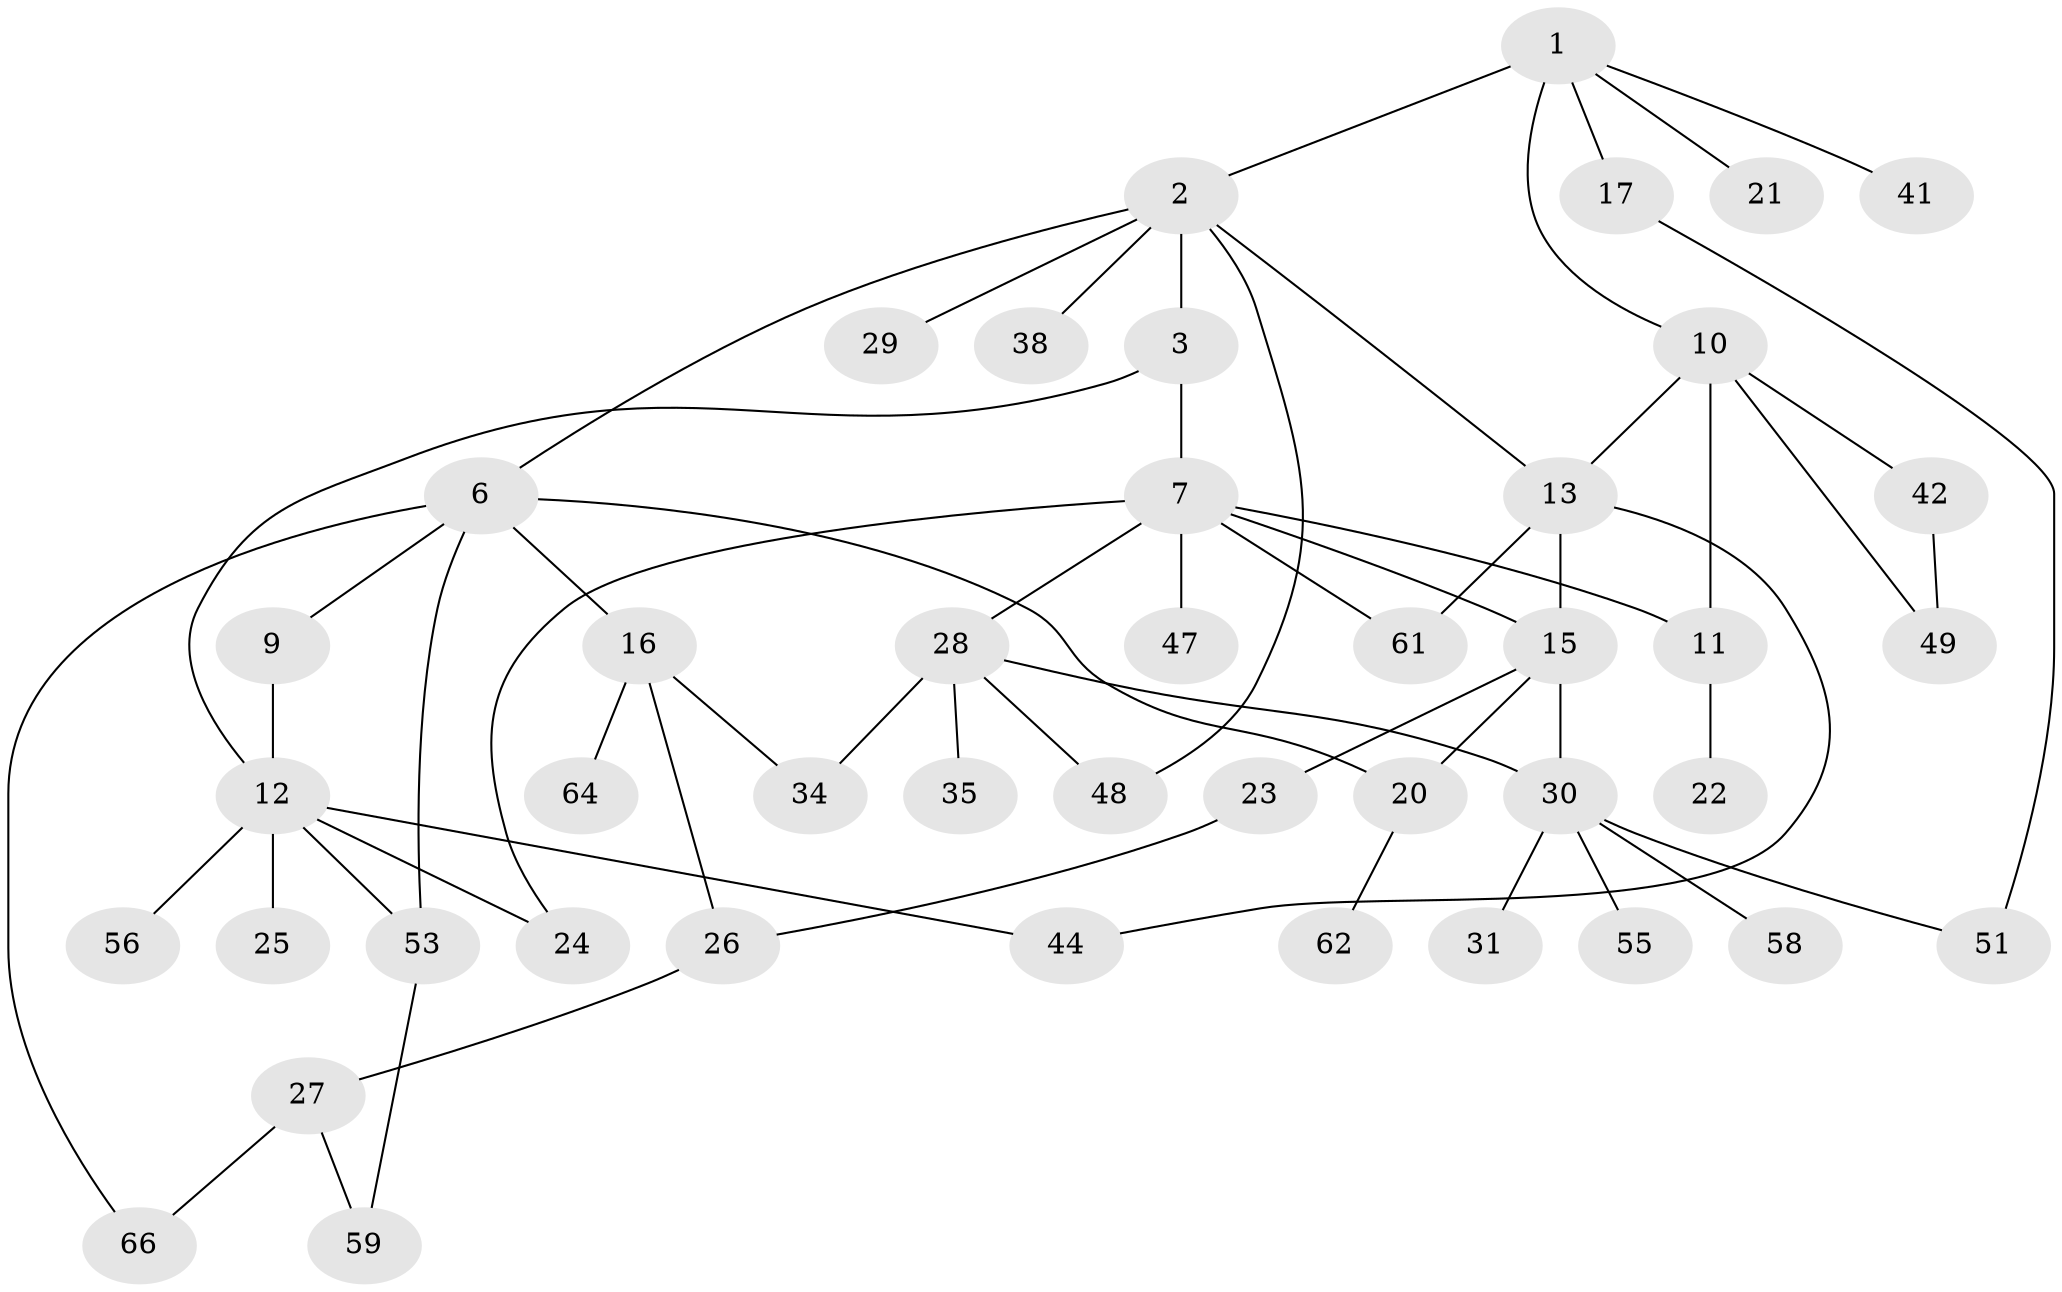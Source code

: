 // original degree distribution, {4: 0.14285714285714285, 7: 0.014285714285714285, 6: 0.02857142857142857, 5: 0.07142857142857142, 2: 0.37142857142857144, 3: 0.11428571428571428, 1: 0.2571428571428571}
// Generated by graph-tools (version 1.1) at 2025/10/02/27/25 16:10:53]
// undirected, 44 vertices, 60 edges
graph export_dot {
graph [start="1"]
  node [color=gray90,style=filled];
  1 [super="+4"];
  2 [super="+5"];
  3 [super="+33"];
  6 [super="+8"];
  7 [super="+18"];
  9 [super="+43"];
  10 [super="+60"];
  11 [super="+32"];
  12 [super="+14"];
  13 [super="+40"];
  15 [super="+46"];
  16 [super="+57"];
  17 [super="+19"];
  20 [super="+50"];
  21 [super="+69"];
  22;
  23 [super="+63"];
  24;
  25;
  26;
  27 [super="+37"];
  28 [super="+39"];
  29 [super="+70"];
  30 [super="+36"];
  31;
  34;
  35;
  38 [super="+52"];
  41;
  42 [super="+45"];
  44 [super="+67"];
  47;
  48;
  49;
  51;
  53 [super="+54"];
  55;
  56;
  58 [super="+65"];
  59;
  61 [super="+68"];
  62;
  64;
  66;
  1 -- 2 [weight=2];
  1 -- 21;
  1 -- 41;
  1 -- 10;
  1 -- 17;
  2 -- 3 [weight=2];
  2 -- 29;
  2 -- 38;
  2 -- 48;
  2 -- 6;
  2 -- 13;
  3 -- 7;
  3 -- 12;
  6 -- 9;
  6 -- 20;
  6 -- 53;
  6 -- 66;
  6 -- 16;
  7 -- 11 [weight=2];
  7 -- 15;
  7 -- 24;
  7 -- 28;
  7 -- 61;
  7 -- 47;
  9 -- 12;
  10 -- 13;
  10 -- 42;
  10 -- 49;
  10 -- 11;
  11 -- 22;
  12 -- 44;
  12 -- 56;
  12 -- 53;
  12 -- 24;
  12 -- 25;
  13 -- 15;
  13 -- 61;
  13 -- 44;
  15 -- 23;
  15 -- 30;
  15 -- 20;
  16 -- 26;
  16 -- 34;
  16 -- 64;
  17 -- 51;
  20 -- 62;
  23 -- 26;
  26 -- 27;
  27 -- 66;
  27 -- 59;
  28 -- 34;
  28 -- 35;
  28 -- 48;
  28 -- 30;
  30 -- 31;
  30 -- 58;
  30 -- 51;
  30 -- 55;
  42 -- 49;
  53 -- 59;
}
